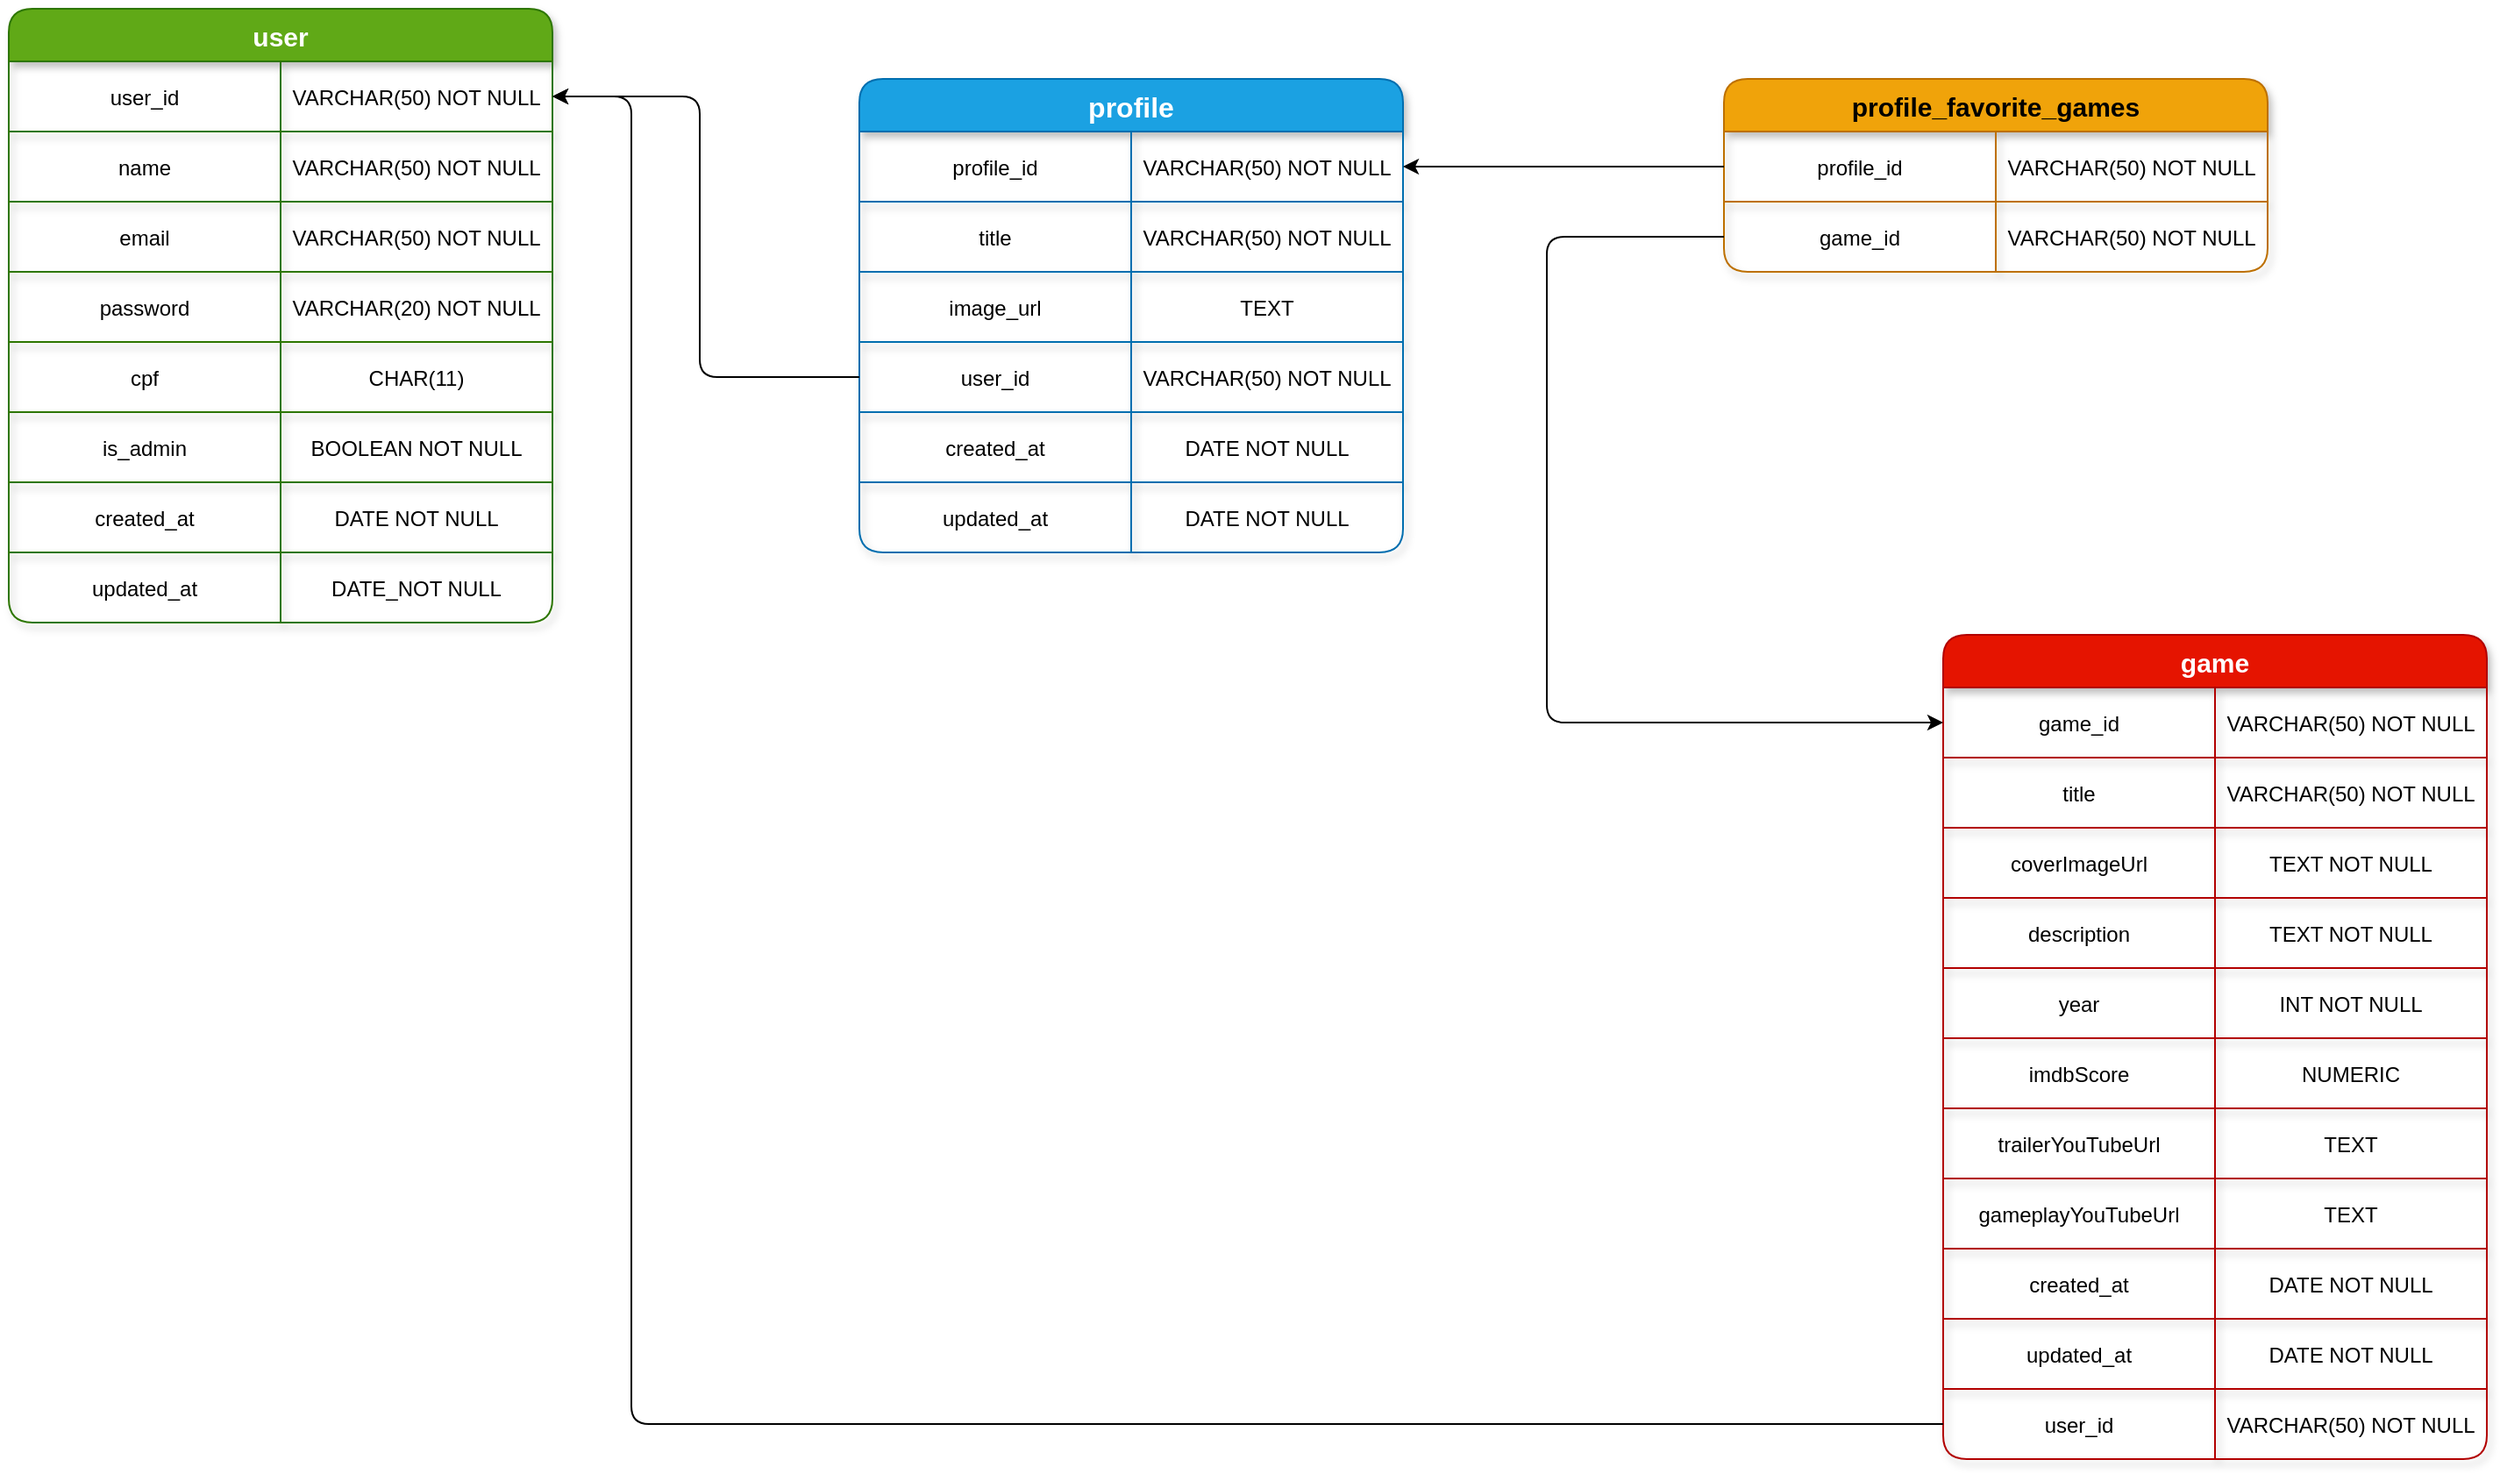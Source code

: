 <mxfile>
    <diagram id="QncplJQGHh1SGPGceDGC" name="Page-1">
        <mxGraphModel dx="908" dy="411" grid="0" gridSize="10" guides="1" tooltips="1" connect="1" arrows="1" fold="1" page="1" pageScale="1" pageWidth="1654" pageHeight="1169" math="0" shadow="0">
            <root>
                <mxCell id="0"/>
                <mxCell id="1" parent="0"/>
                <mxCell id="97" value="user" style="shape=table;startSize=30;container=1;collapsible=0;childLayout=tableLayout;fontSize=15;shadow=1;spacing=0;spacingTop=0;spacingRight=0;labelBackgroundColor=none;labelBorderColor=none;strokeColor=#2D7600;fillColor=#60a917;fontColor=#ffffff;fontStyle=1;rounded=1;" parent="1" vertex="1">
                    <mxGeometry x="115" y="64" width="310" height="350" as="geometry"/>
                </mxCell>
                <mxCell id="98" value="" style="shape=partialRectangle;collapsible=0;dropTarget=0;pointerEvents=0;fillColor=none;top=0;left=0;bottom=0;right=0;points=[[0,0.5],[1,0.5]];portConstraint=eastwest;fontSize=12;spacing=0;labelBackgroundColor=none;labelBorderColor=none;strokeColor=default;" parent="97" vertex="1">
                    <mxGeometry y="30" width="310" height="40" as="geometry"/>
                </mxCell>
                <mxCell id="99" value="user_id" style="shape=partialRectangle;connectable=0;overflow=hidden;fillColor=none;top=0;left=0;bottom=0;right=0;pointerEvents=1;fontSize=12;spacing=0;labelBackgroundColor=none;labelBorderColor=none;strokeColor=default;" parent="98" vertex="1">
                    <mxGeometry width="155" height="40" as="geometry">
                        <mxRectangle width="155" height="40" as="alternateBounds"/>
                    </mxGeometry>
                </mxCell>
                <mxCell id="100" value="VARCHAR(50) NOT NULL" style="shape=partialRectangle;connectable=0;overflow=hidden;fillColor=none;top=0;left=0;bottom=0;right=0;pointerEvents=1;fontSize=12;spacing=0;labelBackgroundColor=none;labelBorderColor=none;strokeColor=default;" parent="98" vertex="1">
                    <mxGeometry x="155" width="155" height="40" as="geometry">
                        <mxRectangle width="155" height="40" as="alternateBounds"/>
                    </mxGeometry>
                </mxCell>
                <mxCell id="101" value="" style="shape=partialRectangle;collapsible=0;dropTarget=0;pointerEvents=0;fillColor=none;top=0;left=0;bottom=0;right=0;points=[[0,0.5],[1,0.5]];portConstraint=eastwest;fontSize=12;spacing=0;labelBackgroundColor=none;labelBorderColor=none;strokeColor=default;" parent="97" vertex="1">
                    <mxGeometry y="70" width="310" height="40" as="geometry"/>
                </mxCell>
                <mxCell id="102" value="name" style="shape=partialRectangle;connectable=0;overflow=hidden;fillColor=none;top=0;left=0;bottom=0;right=0;pointerEvents=1;fontSize=12;spacing=0;labelBackgroundColor=none;labelBorderColor=none;strokeColor=default;" parent="101" vertex="1">
                    <mxGeometry width="155" height="40" as="geometry">
                        <mxRectangle width="155" height="40" as="alternateBounds"/>
                    </mxGeometry>
                </mxCell>
                <mxCell id="103" value="VARCHAR(50) NOT NULL" style="shape=partialRectangle;connectable=0;overflow=hidden;fillColor=none;top=0;left=0;bottom=0;right=0;pointerEvents=1;fontSize=12;spacing=0;labelBackgroundColor=none;labelBorderColor=none;strokeColor=default;" parent="101" vertex="1">
                    <mxGeometry x="155" width="155" height="40" as="geometry">
                        <mxRectangle width="155" height="40" as="alternateBounds"/>
                    </mxGeometry>
                </mxCell>
                <mxCell id="104" value="" style="shape=partialRectangle;collapsible=0;dropTarget=0;pointerEvents=0;fillColor=none;top=0;left=0;bottom=0;right=0;points=[[0,0.5],[1,0.5]];portConstraint=eastwest;fontSize=12;spacing=0;labelBackgroundColor=none;labelBorderColor=none;strokeColor=default;" parent="97" vertex="1">
                    <mxGeometry y="110" width="310" height="40" as="geometry"/>
                </mxCell>
                <mxCell id="105" value="email" style="shape=partialRectangle;connectable=0;overflow=hidden;fillColor=none;top=0;left=0;bottom=0;right=0;pointerEvents=1;fontSize=12;spacing=0;labelBackgroundColor=none;labelBorderColor=none;strokeColor=default;" parent="104" vertex="1">
                    <mxGeometry width="155" height="40" as="geometry">
                        <mxRectangle width="155" height="40" as="alternateBounds"/>
                    </mxGeometry>
                </mxCell>
                <mxCell id="106" value="VARCHAR(50) NOT NULL" style="shape=partialRectangle;connectable=0;overflow=hidden;fillColor=none;top=0;left=0;bottom=0;right=0;pointerEvents=1;fontSize=12;spacing=0;labelBackgroundColor=none;labelBorderColor=none;strokeColor=default;" parent="104" vertex="1">
                    <mxGeometry x="155" width="155" height="40" as="geometry">
                        <mxRectangle width="155" height="40" as="alternateBounds"/>
                    </mxGeometry>
                </mxCell>
                <mxCell id="107" value="" style="shape=partialRectangle;collapsible=0;dropTarget=0;pointerEvents=0;fillColor=none;top=0;left=0;bottom=0;right=0;points=[[0,0.5],[1,0.5]];portConstraint=eastwest;fontSize=12;spacing=0;labelBackgroundColor=none;labelBorderColor=none;strokeColor=default;" parent="97" vertex="1">
                    <mxGeometry y="150" width="310" height="40" as="geometry"/>
                </mxCell>
                <mxCell id="108" value="password" style="shape=partialRectangle;connectable=0;overflow=hidden;fillColor=none;top=0;left=0;bottom=0;right=0;pointerEvents=1;fontSize=12;spacing=0;labelBackgroundColor=none;labelBorderColor=none;strokeColor=default;" parent="107" vertex="1">
                    <mxGeometry width="155" height="40" as="geometry">
                        <mxRectangle width="155" height="40" as="alternateBounds"/>
                    </mxGeometry>
                </mxCell>
                <mxCell id="109" value="VARCHAR(20) NOT NULL" style="shape=partialRectangle;connectable=0;overflow=hidden;fillColor=none;top=0;left=0;bottom=0;right=0;pointerEvents=1;fontSize=12;spacing=0;labelBackgroundColor=none;labelBorderColor=none;strokeColor=default;" parent="107" vertex="1">
                    <mxGeometry x="155" width="155" height="40" as="geometry">
                        <mxRectangle width="155" height="40" as="alternateBounds"/>
                    </mxGeometry>
                </mxCell>
                <mxCell id="110" value="" style="shape=partialRectangle;collapsible=0;dropTarget=0;pointerEvents=0;fillColor=none;top=0;left=0;bottom=0;right=0;points=[[0,0.5],[1,0.5]];portConstraint=eastwest;fontSize=12;spacing=0;labelBackgroundColor=none;labelBorderColor=none;strokeColor=default;" parent="97" vertex="1">
                    <mxGeometry y="190" width="310" height="40" as="geometry"/>
                </mxCell>
                <mxCell id="111" value="cpf" style="shape=partialRectangle;connectable=0;overflow=hidden;fillColor=none;top=0;left=0;bottom=0;right=0;pointerEvents=1;fontSize=12;spacing=0;labelBackgroundColor=none;labelBorderColor=none;strokeColor=default;" parent="110" vertex="1">
                    <mxGeometry width="155" height="40" as="geometry">
                        <mxRectangle width="155" height="40" as="alternateBounds"/>
                    </mxGeometry>
                </mxCell>
                <mxCell id="112" value="CHAR(11)" style="shape=partialRectangle;connectable=0;overflow=hidden;fillColor=none;top=0;left=0;bottom=0;right=0;pointerEvents=1;fontSize=12;spacing=0;labelBackgroundColor=none;labelBorderColor=none;strokeColor=default;" parent="110" vertex="1">
                    <mxGeometry x="155" width="155" height="40" as="geometry">
                        <mxRectangle width="155" height="40" as="alternateBounds"/>
                    </mxGeometry>
                </mxCell>
                <mxCell id="113" value="" style="shape=partialRectangle;collapsible=0;dropTarget=0;pointerEvents=0;fillColor=none;top=0;left=0;bottom=0;right=0;points=[[0,0.5],[1,0.5]];portConstraint=eastwest;fontSize=12;spacing=0;labelBackgroundColor=none;labelBorderColor=none;strokeColor=default;" parent="97" vertex="1">
                    <mxGeometry y="230" width="310" height="40" as="geometry"/>
                </mxCell>
                <mxCell id="114" value="is_admin" style="shape=partialRectangle;connectable=0;overflow=hidden;fillColor=none;top=0;left=0;bottom=0;right=0;pointerEvents=1;fontSize=12;spacing=0;labelBackgroundColor=none;labelBorderColor=none;strokeColor=default;" parent="113" vertex="1">
                    <mxGeometry width="155" height="40" as="geometry">
                        <mxRectangle width="155" height="40" as="alternateBounds"/>
                    </mxGeometry>
                </mxCell>
                <mxCell id="115" value="BOOLEAN NOT NULL" style="shape=partialRectangle;connectable=0;overflow=hidden;fillColor=none;top=0;left=0;bottom=0;right=0;pointerEvents=1;fontSize=12;spacing=0;labelBackgroundColor=none;labelBorderColor=none;strokeColor=default;" parent="113" vertex="1">
                    <mxGeometry x="155" width="155" height="40" as="geometry">
                        <mxRectangle width="155" height="40" as="alternateBounds"/>
                    </mxGeometry>
                </mxCell>
                <mxCell id="221" style="shape=partialRectangle;collapsible=0;dropTarget=0;pointerEvents=0;fillColor=none;top=0;left=0;bottom=0;right=0;points=[[0,0.5],[1,0.5]];portConstraint=eastwest;fontSize=12;spacing=0;labelBackgroundColor=none;labelBorderColor=none;strokeColor=default;" parent="97" vertex="1">
                    <mxGeometry y="270" width="310" height="40" as="geometry"/>
                </mxCell>
                <mxCell id="222" value="created_at" style="shape=partialRectangle;connectable=0;overflow=hidden;fillColor=none;top=0;left=0;bottom=0;right=0;pointerEvents=1;fontSize=12;spacing=0;labelBackgroundColor=none;labelBorderColor=none;strokeColor=default;" parent="221" vertex="1">
                    <mxGeometry width="155" height="40" as="geometry">
                        <mxRectangle width="155" height="40" as="alternateBounds"/>
                    </mxGeometry>
                </mxCell>
                <mxCell id="223" value="DATE NOT NULL" style="shape=partialRectangle;connectable=0;overflow=hidden;fillColor=none;top=0;left=0;bottom=0;right=0;pointerEvents=1;fontSize=12;spacing=0;labelBackgroundColor=none;labelBorderColor=none;strokeColor=default;" parent="221" vertex="1">
                    <mxGeometry x="155" width="155" height="40" as="geometry">
                        <mxRectangle width="155" height="40" as="alternateBounds"/>
                    </mxGeometry>
                </mxCell>
                <mxCell id="224" style="shape=partialRectangle;collapsible=0;dropTarget=0;pointerEvents=0;fillColor=none;top=0;left=0;bottom=0;right=0;points=[[0,0.5],[1,0.5]];portConstraint=eastwest;fontSize=12;spacing=0;labelBackgroundColor=none;labelBorderColor=none;strokeColor=default;" parent="97" vertex="1">
                    <mxGeometry y="310" width="310" height="40" as="geometry"/>
                </mxCell>
                <mxCell id="225" value="updated_at" style="shape=partialRectangle;connectable=0;overflow=hidden;fillColor=none;top=0;left=0;bottom=0;right=0;pointerEvents=1;fontSize=12;spacing=0;labelBackgroundColor=none;labelBorderColor=none;strokeColor=default;" parent="224" vertex="1">
                    <mxGeometry width="155" height="40" as="geometry">
                        <mxRectangle width="155" height="40" as="alternateBounds"/>
                    </mxGeometry>
                </mxCell>
                <mxCell id="226" value="DATE_NOT NULL" style="shape=partialRectangle;connectable=0;overflow=hidden;fillColor=none;top=0;left=0;bottom=0;right=0;pointerEvents=1;fontSize=12;spacing=0;labelBackgroundColor=none;labelBorderColor=none;strokeColor=default;" parent="224" vertex="1">
                    <mxGeometry x="155" width="155" height="40" as="geometry">
                        <mxRectangle width="155" height="40" as="alternateBounds"/>
                    </mxGeometry>
                </mxCell>
                <mxCell id="131" value="profile" style="shape=table;startSize=30;container=1;collapsible=0;childLayout=tableLayout;fontSize=16;shadow=1;spacing=0;spacingTop=0;spacingRight=0;labelBackgroundColor=none;labelBorderColor=none;strokeColor=#006EAF;fillColor=#1ba1e2;fontStyle=1;fontColor=#ffffff;rounded=1;" parent="1" vertex="1">
                    <mxGeometry x="600" y="104" width="310" height="270" as="geometry"/>
                </mxCell>
                <mxCell id="132" value="" style="shape=partialRectangle;collapsible=0;dropTarget=0;pointerEvents=0;fillColor=none;top=0;left=0;bottom=0;right=0;points=[[0,0.5],[1,0.5]];portConstraint=eastwest;fontSize=12;spacing=0;labelBackgroundColor=none;labelBorderColor=none;strokeColor=default;" parent="131" vertex="1">
                    <mxGeometry y="30" width="310" height="40" as="geometry"/>
                </mxCell>
                <mxCell id="133" value="profile_id" style="shape=partialRectangle;connectable=0;overflow=hidden;fillColor=none;top=0;left=0;bottom=0;right=0;pointerEvents=1;fontSize=12;spacing=0;labelBackgroundColor=none;labelBorderColor=none;strokeColor=default;" parent="132" vertex="1">
                    <mxGeometry width="155" height="40" as="geometry">
                        <mxRectangle width="155" height="40" as="alternateBounds"/>
                    </mxGeometry>
                </mxCell>
                <mxCell id="134" value="VARCHAR(50) NOT NULL" style="shape=partialRectangle;connectable=0;overflow=hidden;fillColor=none;top=0;left=0;bottom=0;right=0;pointerEvents=1;fontSize=12;spacing=0;labelBackgroundColor=none;labelBorderColor=none;strokeColor=default;" parent="132" vertex="1">
                    <mxGeometry x="155" width="155" height="40" as="geometry">
                        <mxRectangle width="155" height="40" as="alternateBounds"/>
                    </mxGeometry>
                </mxCell>
                <mxCell id="135" value="" style="shape=partialRectangle;collapsible=0;dropTarget=0;pointerEvents=0;fillColor=none;top=0;left=0;bottom=0;right=0;points=[[0,0.5],[1,0.5]];portConstraint=eastwest;fontSize=12;spacing=0;labelBackgroundColor=none;labelBorderColor=none;strokeColor=default;" parent="131" vertex="1">
                    <mxGeometry y="70" width="310" height="40" as="geometry"/>
                </mxCell>
                <mxCell id="136" value="title" style="shape=partialRectangle;connectable=0;overflow=hidden;fillColor=none;top=0;left=0;bottom=0;right=0;pointerEvents=1;fontSize=12;spacing=0;labelBackgroundColor=none;labelBorderColor=none;strokeColor=default;" parent="135" vertex="1">
                    <mxGeometry width="155" height="40" as="geometry">
                        <mxRectangle width="155" height="40" as="alternateBounds"/>
                    </mxGeometry>
                </mxCell>
                <mxCell id="137" value="VARCHAR(50) NOT NULL" style="shape=partialRectangle;connectable=0;overflow=hidden;fillColor=none;top=0;left=0;bottom=0;right=0;pointerEvents=1;fontSize=12;spacing=0;labelBackgroundColor=none;labelBorderColor=none;strokeColor=default;" parent="135" vertex="1">
                    <mxGeometry x="155" width="155" height="40" as="geometry">
                        <mxRectangle width="155" height="40" as="alternateBounds"/>
                    </mxGeometry>
                </mxCell>
                <mxCell id="138" value="" style="shape=partialRectangle;collapsible=0;dropTarget=0;pointerEvents=0;fillColor=none;top=0;left=0;bottom=0;right=0;points=[[0,0.5],[1,0.5]];portConstraint=eastwest;fontSize=12;spacing=0;labelBackgroundColor=none;labelBorderColor=none;strokeColor=default;" parent="131" vertex="1">
                    <mxGeometry y="110" width="310" height="40" as="geometry"/>
                </mxCell>
                <mxCell id="139" value="image_url" style="shape=partialRectangle;connectable=0;overflow=hidden;fillColor=none;top=0;left=0;bottom=0;right=0;pointerEvents=1;fontSize=12;spacing=0;labelBackgroundColor=none;labelBorderColor=none;strokeColor=default;" parent="138" vertex="1">
                    <mxGeometry width="155" height="40" as="geometry">
                        <mxRectangle width="155" height="40" as="alternateBounds"/>
                    </mxGeometry>
                </mxCell>
                <mxCell id="140" value="TEXT" style="shape=partialRectangle;connectable=0;overflow=hidden;fillColor=none;top=0;left=0;bottom=0;right=0;pointerEvents=1;fontSize=12;spacing=0;labelBackgroundColor=none;labelBorderColor=none;strokeColor=default;" parent="138" vertex="1">
                    <mxGeometry x="155" width="155" height="40" as="geometry">
                        <mxRectangle width="155" height="40" as="alternateBounds"/>
                    </mxGeometry>
                </mxCell>
                <mxCell id="181" style="shape=partialRectangle;collapsible=0;dropTarget=0;pointerEvents=0;fillColor=none;top=0;left=0;bottom=0;right=0;points=[[0,0.5],[1,0.5]];portConstraint=eastwest;fontSize=12;spacing=0;labelBackgroundColor=none;labelBorderColor=none;strokeColor=default;" parent="131" vertex="1">
                    <mxGeometry y="150" width="310" height="40" as="geometry"/>
                </mxCell>
                <mxCell id="182" value="user_id" style="shape=partialRectangle;connectable=0;overflow=hidden;fillColor=none;top=0;left=0;bottom=0;right=0;pointerEvents=1;fontSize=12;spacing=0;labelBackgroundColor=none;labelBorderColor=none;strokeColor=default;" parent="181" vertex="1">
                    <mxGeometry width="155" height="40" as="geometry">
                        <mxRectangle width="155" height="40" as="alternateBounds"/>
                    </mxGeometry>
                </mxCell>
                <mxCell id="183" value="VARCHAR(50) NOT NULL" style="shape=partialRectangle;connectable=0;overflow=hidden;fillColor=none;top=0;left=0;bottom=0;right=0;pointerEvents=1;fontSize=12;spacing=0;labelBackgroundColor=none;labelBorderColor=none;strokeColor=default;" parent="181" vertex="1">
                    <mxGeometry x="155" width="155" height="40" as="geometry">
                        <mxRectangle width="155" height="40" as="alternateBounds"/>
                    </mxGeometry>
                </mxCell>
                <mxCell id="215" style="shape=partialRectangle;collapsible=0;dropTarget=0;pointerEvents=0;fillColor=none;top=0;left=0;bottom=0;right=0;points=[[0,0.5],[1,0.5]];portConstraint=eastwest;fontSize=12;spacing=0;labelBackgroundColor=none;labelBorderColor=none;strokeColor=default;" parent="131" vertex="1">
                    <mxGeometry y="190" width="310" height="40" as="geometry"/>
                </mxCell>
                <mxCell id="216" value="created_at" style="shape=partialRectangle;connectable=0;overflow=hidden;fillColor=none;top=0;left=0;bottom=0;right=0;pointerEvents=1;fontSize=12;spacing=0;labelBackgroundColor=none;labelBorderColor=none;strokeColor=default;" parent="215" vertex="1">
                    <mxGeometry width="155" height="40" as="geometry">
                        <mxRectangle width="155" height="40" as="alternateBounds"/>
                    </mxGeometry>
                </mxCell>
                <mxCell id="217" value="DATE NOT NULL" style="shape=partialRectangle;connectable=0;overflow=hidden;fillColor=none;top=0;left=0;bottom=0;right=0;pointerEvents=1;fontSize=12;spacing=0;labelBackgroundColor=none;labelBorderColor=none;strokeColor=default;" parent="215" vertex="1">
                    <mxGeometry x="155" width="155" height="40" as="geometry">
                        <mxRectangle width="155" height="40" as="alternateBounds"/>
                    </mxGeometry>
                </mxCell>
                <mxCell id="218" style="shape=partialRectangle;collapsible=0;dropTarget=0;pointerEvents=0;fillColor=none;top=0;left=0;bottom=0;right=0;points=[[0,0.5],[1,0.5]];portConstraint=eastwest;fontSize=12;spacing=0;labelBackgroundColor=none;labelBorderColor=none;strokeColor=default;" parent="131" vertex="1">
                    <mxGeometry y="230" width="310" height="40" as="geometry"/>
                </mxCell>
                <mxCell id="219" value="updated_at" style="shape=partialRectangle;connectable=0;overflow=hidden;fillColor=none;top=0;left=0;bottom=0;right=0;pointerEvents=1;fontSize=12;spacing=0;labelBackgroundColor=none;labelBorderColor=none;strokeColor=default;" parent="218" vertex="1">
                    <mxGeometry width="155" height="40" as="geometry">
                        <mxRectangle width="155" height="40" as="alternateBounds"/>
                    </mxGeometry>
                </mxCell>
                <mxCell id="220" value="DATE NOT NULL" style="shape=partialRectangle;connectable=0;overflow=hidden;fillColor=none;top=0;left=0;bottom=0;right=0;pointerEvents=1;fontSize=12;spacing=0;labelBackgroundColor=none;labelBorderColor=none;strokeColor=default;" parent="218" vertex="1">
                    <mxGeometry x="155" width="155" height="40" as="geometry">
                        <mxRectangle width="155" height="40" as="alternateBounds"/>
                    </mxGeometry>
                </mxCell>
                <mxCell id="150" value="game" style="shape=table;startSize=30;container=1;collapsible=0;childLayout=tableLayout;fontSize=15;shadow=1;spacing=0;spacingTop=0;spacingRight=0;labelBackgroundColor=none;labelBorderColor=none;strokeColor=#B20000;fillColor=#e51400;fontColor=#ffffff;rounded=1;fontStyle=1" parent="1" vertex="1">
                    <mxGeometry x="1218" y="421" width="310" height="470" as="geometry"/>
                </mxCell>
                <mxCell id="151" value="" style="shape=partialRectangle;collapsible=0;dropTarget=0;pointerEvents=0;fillColor=none;top=0;left=0;bottom=0;right=0;points=[[0,0.5],[1,0.5]];portConstraint=eastwest;fontSize=12;spacing=0;labelBackgroundColor=none;labelBorderColor=none;strokeColor=default;" parent="150" vertex="1">
                    <mxGeometry y="30" width="310" height="40" as="geometry"/>
                </mxCell>
                <mxCell id="152" value="game_id" style="shape=partialRectangle;connectable=0;overflow=hidden;fillColor=none;top=0;left=0;bottom=0;right=0;pointerEvents=1;fontSize=12;spacing=0;labelBackgroundColor=none;labelBorderColor=none;strokeColor=default;" parent="151" vertex="1">
                    <mxGeometry width="155" height="40" as="geometry">
                        <mxRectangle width="155" height="40" as="alternateBounds"/>
                    </mxGeometry>
                </mxCell>
                <mxCell id="153" value="VARCHAR(50) NOT NULL" style="shape=partialRectangle;connectable=0;overflow=hidden;fillColor=none;top=0;left=0;bottom=0;right=0;pointerEvents=1;fontSize=12;spacing=0;labelBackgroundColor=none;labelBorderColor=none;strokeColor=default;" parent="151" vertex="1">
                    <mxGeometry x="155" width="155" height="40" as="geometry">
                        <mxRectangle width="155" height="40" as="alternateBounds"/>
                    </mxGeometry>
                </mxCell>
                <mxCell id="154" value="" style="shape=partialRectangle;collapsible=0;dropTarget=0;pointerEvents=0;fillColor=none;top=0;left=0;bottom=0;right=0;points=[[0,0.5],[1,0.5]];portConstraint=eastwest;fontSize=12;spacing=0;labelBackgroundColor=none;labelBorderColor=none;strokeColor=default;" parent="150" vertex="1">
                    <mxGeometry y="70" width="310" height="40" as="geometry"/>
                </mxCell>
                <mxCell id="155" value="title" style="shape=partialRectangle;connectable=0;overflow=hidden;fillColor=none;top=0;left=0;bottom=0;right=0;pointerEvents=1;fontSize=12;spacing=0;labelBackgroundColor=none;labelBorderColor=none;strokeColor=default;" parent="154" vertex="1">
                    <mxGeometry width="155" height="40" as="geometry">
                        <mxRectangle width="155" height="40" as="alternateBounds"/>
                    </mxGeometry>
                </mxCell>
                <mxCell id="156" value="VARCHAR(50) NOT NULL" style="shape=partialRectangle;connectable=0;overflow=hidden;fillColor=none;top=0;left=0;bottom=0;right=0;pointerEvents=1;fontSize=12;spacing=0;labelBackgroundColor=none;labelBorderColor=none;strokeColor=default;" parent="154" vertex="1">
                    <mxGeometry x="155" width="155" height="40" as="geometry">
                        <mxRectangle width="155" height="40" as="alternateBounds"/>
                    </mxGeometry>
                </mxCell>
                <mxCell id="157" value="" style="shape=partialRectangle;collapsible=0;dropTarget=0;pointerEvents=0;fillColor=none;top=0;left=0;bottom=0;right=0;points=[[0,0.5],[1,0.5]];portConstraint=eastwest;fontSize=12;spacing=0;labelBackgroundColor=none;labelBorderColor=none;strokeColor=default;" parent="150" vertex="1">
                    <mxGeometry y="110" width="310" height="40" as="geometry"/>
                </mxCell>
                <mxCell id="158" value="coverImageUrl" style="shape=partialRectangle;connectable=0;overflow=hidden;fillColor=none;top=0;left=0;bottom=0;right=0;pointerEvents=1;fontSize=12;spacing=0;labelBackgroundColor=none;labelBorderColor=none;strokeColor=default;" parent="157" vertex="1">
                    <mxGeometry width="155" height="40" as="geometry">
                        <mxRectangle width="155" height="40" as="alternateBounds"/>
                    </mxGeometry>
                </mxCell>
                <mxCell id="159" value="TEXT NOT NULL" style="shape=partialRectangle;connectable=0;overflow=hidden;fillColor=none;top=0;left=0;bottom=0;right=0;pointerEvents=1;fontSize=12;spacing=0;labelBackgroundColor=none;labelBorderColor=none;strokeColor=default;" parent="157" vertex="1">
                    <mxGeometry x="155" width="155" height="40" as="geometry">
                        <mxRectangle width="155" height="40" as="alternateBounds"/>
                    </mxGeometry>
                </mxCell>
                <mxCell id="160" value="" style="shape=partialRectangle;collapsible=0;dropTarget=0;pointerEvents=0;fillColor=none;top=0;left=0;bottom=0;right=0;points=[[0,0.5],[1,0.5]];portConstraint=eastwest;fontSize=12;spacing=0;labelBackgroundColor=none;labelBorderColor=none;strokeColor=default;" parent="150" vertex="1">
                    <mxGeometry y="150" width="310" height="40" as="geometry"/>
                </mxCell>
                <mxCell id="161" value="description" style="shape=partialRectangle;connectable=0;overflow=hidden;fillColor=none;top=0;left=0;bottom=0;right=0;pointerEvents=1;fontSize=12;spacing=0;labelBackgroundColor=none;labelBorderColor=none;strokeColor=default;" parent="160" vertex="1">
                    <mxGeometry width="155" height="40" as="geometry">
                        <mxRectangle width="155" height="40" as="alternateBounds"/>
                    </mxGeometry>
                </mxCell>
                <mxCell id="162" value="TEXT NOT NULL" style="shape=partialRectangle;connectable=0;overflow=hidden;fillColor=none;top=0;left=0;bottom=0;right=0;pointerEvents=1;fontSize=12;spacing=0;labelBackgroundColor=none;labelBorderColor=none;strokeColor=default;" parent="160" vertex="1">
                    <mxGeometry x="155" width="155" height="40" as="geometry">
                        <mxRectangle width="155" height="40" as="alternateBounds"/>
                    </mxGeometry>
                </mxCell>
                <mxCell id="163" value="" style="shape=partialRectangle;collapsible=0;dropTarget=0;pointerEvents=0;fillColor=none;top=0;left=0;bottom=0;right=0;points=[[0,0.5],[1,0.5]];portConstraint=eastwest;fontSize=12;spacing=0;labelBackgroundColor=none;labelBorderColor=none;strokeColor=default;" parent="150" vertex="1">
                    <mxGeometry y="190" width="310" height="40" as="geometry"/>
                </mxCell>
                <mxCell id="164" value="year" style="shape=partialRectangle;connectable=0;overflow=hidden;fillColor=none;top=0;left=0;bottom=0;right=0;pointerEvents=1;fontSize=12;spacing=0;labelBackgroundColor=none;labelBorderColor=none;strokeColor=default;" parent="163" vertex="1">
                    <mxGeometry width="155" height="40" as="geometry">
                        <mxRectangle width="155" height="40" as="alternateBounds"/>
                    </mxGeometry>
                </mxCell>
                <mxCell id="165" value="INT NOT NULL" style="shape=partialRectangle;connectable=0;overflow=hidden;fillColor=none;top=0;left=0;bottom=0;right=0;pointerEvents=1;fontSize=12;spacing=0;labelBackgroundColor=none;labelBorderColor=none;strokeColor=default;" parent="163" vertex="1">
                    <mxGeometry x="155" width="155" height="40" as="geometry">
                        <mxRectangle width="155" height="40" as="alternateBounds"/>
                    </mxGeometry>
                </mxCell>
                <mxCell id="166" value="" style="shape=partialRectangle;collapsible=0;dropTarget=0;pointerEvents=0;fillColor=none;top=0;left=0;bottom=0;right=0;points=[[0,0.5],[1,0.5]];portConstraint=eastwest;fontSize=12;spacing=0;labelBackgroundColor=none;labelBorderColor=none;strokeColor=default;" parent="150" vertex="1">
                    <mxGeometry y="230" width="310" height="40" as="geometry"/>
                </mxCell>
                <mxCell id="167" value="imdbScore" style="shape=partialRectangle;connectable=0;overflow=hidden;fillColor=none;top=0;left=0;bottom=0;right=0;pointerEvents=1;fontSize=12;spacing=0;labelBackgroundColor=none;labelBorderColor=none;strokeColor=default;" parent="166" vertex="1">
                    <mxGeometry width="155" height="40" as="geometry">
                        <mxRectangle width="155" height="40" as="alternateBounds"/>
                    </mxGeometry>
                </mxCell>
                <mxCell id="168" value="NUMERIC" style="shape=partialRectangle;connectable=0;overflow=hidden;fillColor=none;top=0;left=0;bottom=0;right=0;pointerEvents=1;fontSize=12;spacing=0;labelBackgroundColor=none;labelBorderColor=none;strokeColor=default;" parent="166" vertex="1">
                    <mxGeometry x="155" width="155" height="40" as="geometry">
                        <mxRectangle width="155" height="40" as="alternateBounds"/>
                    </mxGeometry>
                </mxCell>
                <mxCell id="175" style="shape=partialRectangle;collapsible=0;dropTarget=0;pointerEvents=0;fillColor=none;top=0;left=0;bottom=0;right=0;points=[[0,0.5],[1,0.5]];portConstraint=eastwest;fontSize=12;spacing=0;labelBackgroundColor=none;labelBorderColor=none;strokeColor=default;" parent="150" vertex="1">
                    <mxGeometry y="270" width="310" height="40" as="geometry"/>
                </mxCell>
                <mxCell id="176" value="trailerYouTubeUrl" style="shape=partialRectangle;connectable=0;overflow=hidden;fillColor=none;top=0;left=0;bottom=0;right=0;pointerEvents=1;fontSize=12;spacing=0;labelBackgroundColor=none;labelBorderColor=none;strokeColor=default;" parent="175" vertex="1">
                    <mxGeometry width="155" height="40" as="geometry">
                        <mxRectangle width="155" height="40" as="alternateBounds"/>
                    </mxGeometry>
                </mxCell>
                <mxCell id="177" value="TEXT" style="shape=partialRectangle;connectable=0;overflow=hidden;fillColor=none;top=0;left=0;bottom=0;right=0;pointerEvents=1;fontSize=12;spacing=0;labelBackgroundColor=none;labelBorderColor=none;strokeColor=default;" parent="175" vertex="1">
                    <mxGeometry x="155" width="155" height="40" as="geometry">
                        <mxRectangle width="155" height="40" as="alternateBounds"/>
                    </mxGeometry>
                </mxCell>
                <mxCell id="178" style="shape=partialRectangle;collapsible=0;dropTarget=0;pointerEvents=0;fillColor=none;top=0;left=0;bottom=0;right=0;points=[[0,0.5],[1,0.5]];portConstraint=eastwest;fontSize=12;spacing=0;labelBackgroundColor=none;labelBorderColor=none;strokeColor=default;" parent="150" vertex="1">
                    <mxGeometry y="310" width="310" height="40" as="geometry"/>
                </mxCell>
                <mxCell id="179" value="gameplayYouTubeUrl" style="shape=partialRectangle;connectable=0;overflow=hidden;fillColor=none;top=0;left=0;bottom=0;right=0;pointerEvents=1;fontSize=12;spacing=0;labelBackgroundColor=none;labelBorderColor=none;strokeColor=default;" parent="178" vertex="1">
                    <mxGeometry width="155" height="40" as="geometry">
                        <mxRectangle width="155" height="40" as="alternateBounds"/>
                    </mxGeometry>
                </mxCell>
                <mxCell id="180" value="TEXT" style="shape=partialRectangle;connectable=0;overflow=hidden;fillColor=none;top=0;left=0;bottom=0;right=0;pointerEvents=1;fontSize=12;spacing=0;labelBackgroundColor=none;labelBorderColor=none;strokeColor=default;" parent="178" vertex="1">
                    <mxGeometry x="155" width="155" height="40" as="geometry">
                        <mxRectangle width="155" height="40" as="alternateBounds"/>
                    </mxGeometry>
                </mxCell>
                <mxCell id="205" style="shape=partialRectangle;collapsible=0;dropTarget=0;pointerEvents=0;fillColor=none;top=0;left=0;bottom=0;right=0;points=[[0,0.5],[1,0.5]];portConstraint=eastwest;fontSize=12;spacing=0;labelBackgroundColor=none;labelBorderColor=none;strokeColor=default;" parent="150" vertex="1">
                    <mxGeometry y="350" width="310" height="40" as="geometry"/>
                </mxCell>
                <mxCell id="206" value="created_at" style="shape=partialRectangle;connectable=0;overflow=hidden;fillColor=none;top=0;left=0;bottom=0;right=0;pointerEvents=1;fontSize=12;spacing=0;labelBackgroundColor=none;labelBorderColor=none;strokeColor=default;" parent="205" vertex="1">
                    <mxGeometry width="155" height="40" as="geometry">
                        <mxRectangle width="155" height="40" as="alternateBounds"/>
                    </mxGeometry>
                </mxCell>
                <mxCell id="207" value="DATE NOT NULL" style="shape=partialRectangle;connectable=0;overflow=hidden;fillColor=none;top=0;left=0;bottom=0;right=0;pointerEvents=1;fontSize=12;spacing=0;labelBackgroundColor=none;labelBorderColor=none;strokeColor=default;" parent="205" vertex="1">
                    <mxGeometry x="155" width="155" height="40" as="geometry">
                        <mxRectangle width="155" height="40" as="alternateBounds"/>
                    </mxGeometry>
                </mxCell>
                <mxCell id="208" style="shape=partialRectangle;collapsible=0;dropTarget=0;pointerEvents=0;fillColor=none;top=0;left=0;bottom=0;right=0;points=[[0,0.5],[1,0.5]];portConstraint=eastwest;fontSize=12;spacing=0;labelBackgroundColor=none;labelBorderColor=none;strokeColor=default;" parent="150" vertex="1">
                    <mxGeometry y="390" width="310" height="40" as="geometry"/>
                </mxCell>
                <mxCell id="209" value="updated_at" style="shape=partialRectangle;connectable=0;overflow=hidden;fillColor=none;top=0;left=0;bottom=0;right=0;pointerEvents=1;fontSize=12;spacing=0;labelBackgroundColor=none;labelBorderColor=none;strokeColor=default;" parent="208" vertex="1">
                    <mxGeometry width="155" height="40" as="geometry">
                        <mxRectangle width="155" height="40" as="alternateBounds"/>
                    </mxGeometry>
                </mxCell>
                <mxCell id="210" value="DATE NOT NULL" style="shape=partialRectangle;connectable=0;overflow=hidden;fillColor=none;top=0;left=0;bottom=0;right=0;pointerEvents=1;fontSize=12;spacing=0;labelBackgroundColor=none;labelBorderColor=none;strokeColor=default;" parent="208" vertex="1">
                    <mxGeometry x="155" width="155" height="40" as="geometry">
                        <mxRectangle width="155" height="40" as="alternateBounds"/>
                    </mxGeometry>
                </mxCell>
                <mxCell id="211" style="shape=partialRectangle;collapsible=0;dropTarget=0;pointerEvents=0;fillColor=none;top=0;left=0;bottom=0;right=0;points=[[0,0.5],[1,0.5]];portConstraint=eastwest;fontSize=12;spacing=0;labelBackgroundColor=none;labelBorderColor=none;strokeColor=default;" parent="150" vertex="1">
                    <mxGeometry y="430" width="310" height="40" as="geometry"/>
                </mxCell>
                <mxCell id="212" value="user_id" style="shape=partialRectangle;connectable=0;overflow=hidden;fillColor=none;top=0;left=0;bottom=0;right=0;pointerEvents=1;fontSize=12;spacing=0;labelBackgroundColor=none;labelBorderColor=none;strokeColor=default;" parent="211" vertex="1">
                    <mxGeometry width="155" height="40" as="geometry">
                        <mxRectangle width="155" height="40" as="alternateBounds"/>
                    </mxGeometry>
                </mxCell>
                <mxCell id="213" value="VARCHAR(50) NOT NULL" style="shape=partialRectangle;connectable=0;overflow=hidden;fillColor=none;top=0;left=0;bottom=0;right=0;pointerEvents=1;fontSize=12;spacing=0;labelBackgroundColor=none;labelBorderColor=none;strokeColor=default;" parent="211" vertex="1">
                    <mxGeometry x="155" width="155" height="40" as="geometry">
                        <mxRectangle width="155" height="40" as="alternateBounds"/>
                    </mxGeometry>
                </mxCell>
                <mxCell id="186" style="edgeStyle=none;html=1;exitX=0;exitY=0.5;exitDx=0;exitDy=0;entryX=1;entryY=0.5;entryDx=0;entryDy=0;fontSize=12;" parent="1" source="181" target="98" edge="1">
                    <mxGeometry relative="1" as="geometry">
                        <Array as="points">
                            <mxPoint x="509" y="274"/>
                            <mxPoint x="509" y="114"/>
                        </Array>
                    </mxGeometry>
                </mxCell>
                <mxCell id="190" value="profile_favorite_games" style="shape=table;startSize=30;container=1;collapsible=0;childLayout=tableLayout;fontSize=15;shadow=1;spacing=0;spacingTop=0;spacingRight=0;labelBackgroundColor=none;labelBorderColor=none;strokeColor=#BD7000;fillColor=#f0a30a;fontColor=#000000;fontStyle=1;rounded=1;" parent="1" vertex="1">
                    <mxGeometry x="1093" y="104" width="310" height="110" as="geometry"/>
                </mxCell>
                <mxCell id="191" value="" style="shape=partialRectangle;collapsible=0;dropTarget=0;pointerEvents=0;fillColor=none;top=0;left=0;bottom=0;right=0;points=[[0,0.5],[1,0.5]];portConstraint=eastwest;fontSize=12;spacing=0;labelBackgroundColor=none;labelBorderColor=none;strokeColor=default;" parent="190" vertex="1">
                    <mxGeometry y="30" width="310" height="40" as="geometry"/>
                </mxCell>
                <mxCell id="192" value="profile_id" style="shape=partialRectangle;connectable=0;overflow=hidden;fillColor=none;top=0;left=0;bottom=0;right=0;pointerEvents=1;fontSize=12;spacing=0;labelBackgroundColor=none;labelBorderColor=none;strokeColor=default;" parent="191" vertex="1">
                    <mxGeometry width="155" height="40" as="geometry">
                        <mxRectangle width="155" height="40" as="alternateBounds"/>
                    </mxGeometry>
                </mxCell>
                <mxCell id="193" value="VARCHAR(50) NOT NULL" style="shape=partialRectangle;connectable=0;overflow=hidden;fillColor=none;top=0;left=0;bottom=0;right=0;pointerEvents=1;fontSize=12;spacing=0;labelBackgroundColor=none;labelBorderColor=none;strokeColor=default;" parent="191" vertex="1">
                    <mxGeometry x="155" width="155" height="40" as="geometry">
                        <mxRectangle width="155" height="40" as="alternateBounds"/>
                    </mxGeometry>
                </mxCell>
                <mxCell id="194" value="" style="shape=partialRectangle;collapsible=0;dropTarget=0;pointerEvents=0;fillColor=none;top=0;left=0;bottom=0;right=0;points=[[0,0.5],[1,0.5]];portConstraint=eastwest;fontSize=12;spacing=0;labelBackgroundColor=none;labelBorderColor=none;strokeColor=default;" parent="190" vertex="1">
                    <mxGeometry y="70" width="310" height="40" as="geometry"/>
                </mxCell>
                <mxCell id="195" value="game_id" style="shape=partialRectangle;connectable=0;overflow=hidden;fillColor=none;top=0;left=0;bottom=0;right=0;pointerEvents=1;fontSize=12;spacing=0;labelBackgroundColor=none;labelBorderColor=none;strokeColor=default;" parent="194" vertex="1">
                    <mxGeometry width="155" height="40" as="geometry">
                        <mxRectangle width="155" height="40" as="alternateBounds"/>
                    </mxGeometry>
                </mxCell>
                <mxCell id="196" value="VARCHAR(50) NOT NULL" style="shape=partialRectangle;connectable=0;overflow=hidden;fillColor=none;top=0;left=0;bottom=0;right=0;pointerEvents=1;fontSize=12;spacing=0;labelBackgroundColor=none;labelBorderColor=none;strokeColor=default;" parent="194" vertex="1">
                    <mxGeometry x="155" width="155" height="40" as="geometry">
                        <mxRectangle width="155" height="40" as="alternateBounds"/>
                    </mxGeometry>
                </mxCell>
                <mxCell id="203" style="edgeStyle=none;html=1;exitX=0;exitY=0.5;exitDx=0;exitDy=0;entryX=1;entryY=0.5;entryDx=0;entryDy=0;fontSize=12;" parent="1" source="191" target="132" edge="1">
                    <mxGeometry relative="1" as="geometry"/>
                </mxCell>
                <mxCell id="204" style="edgeStyle=none;html=1;exitX=0;exitY=0.5;exitDx=0;exitDy=0;entryX=0;entryY=0.5;entryDx=0;entryDy=0;fontSize=12;" parent="1" source="194" target="151" edge="1">
                    <mxGeometry relative="1" as="geometry">
                        <Array as="points">
                            <mxPoint x="992" y="194"/>
                            <mxPoint x="992" y="471"/>
                        </Array>
                    </mxGeometry>
                </mxCell>
                <mxCell id="214" style="edgeStyle=none;html=1;exitX=0;exitY=0.5;exitDx=0;exitDy=0;entryX=1;entryY=0.5;entryDx=0;entryDy=0;fontSize=12;" parent="1" source="211" target="98" edge="1">
                    <mxGeometry relative="1" as="geometry">
                        <Array as="points">
                            <mxPoint x="470" y="871"/>
                            <mxPoint x="470" y="114"/>
                        </Array>
                    </mxGeometry>
                </mxCell>
            </root>
        </mxGraphModel>
    </diagram>
</mxfile>